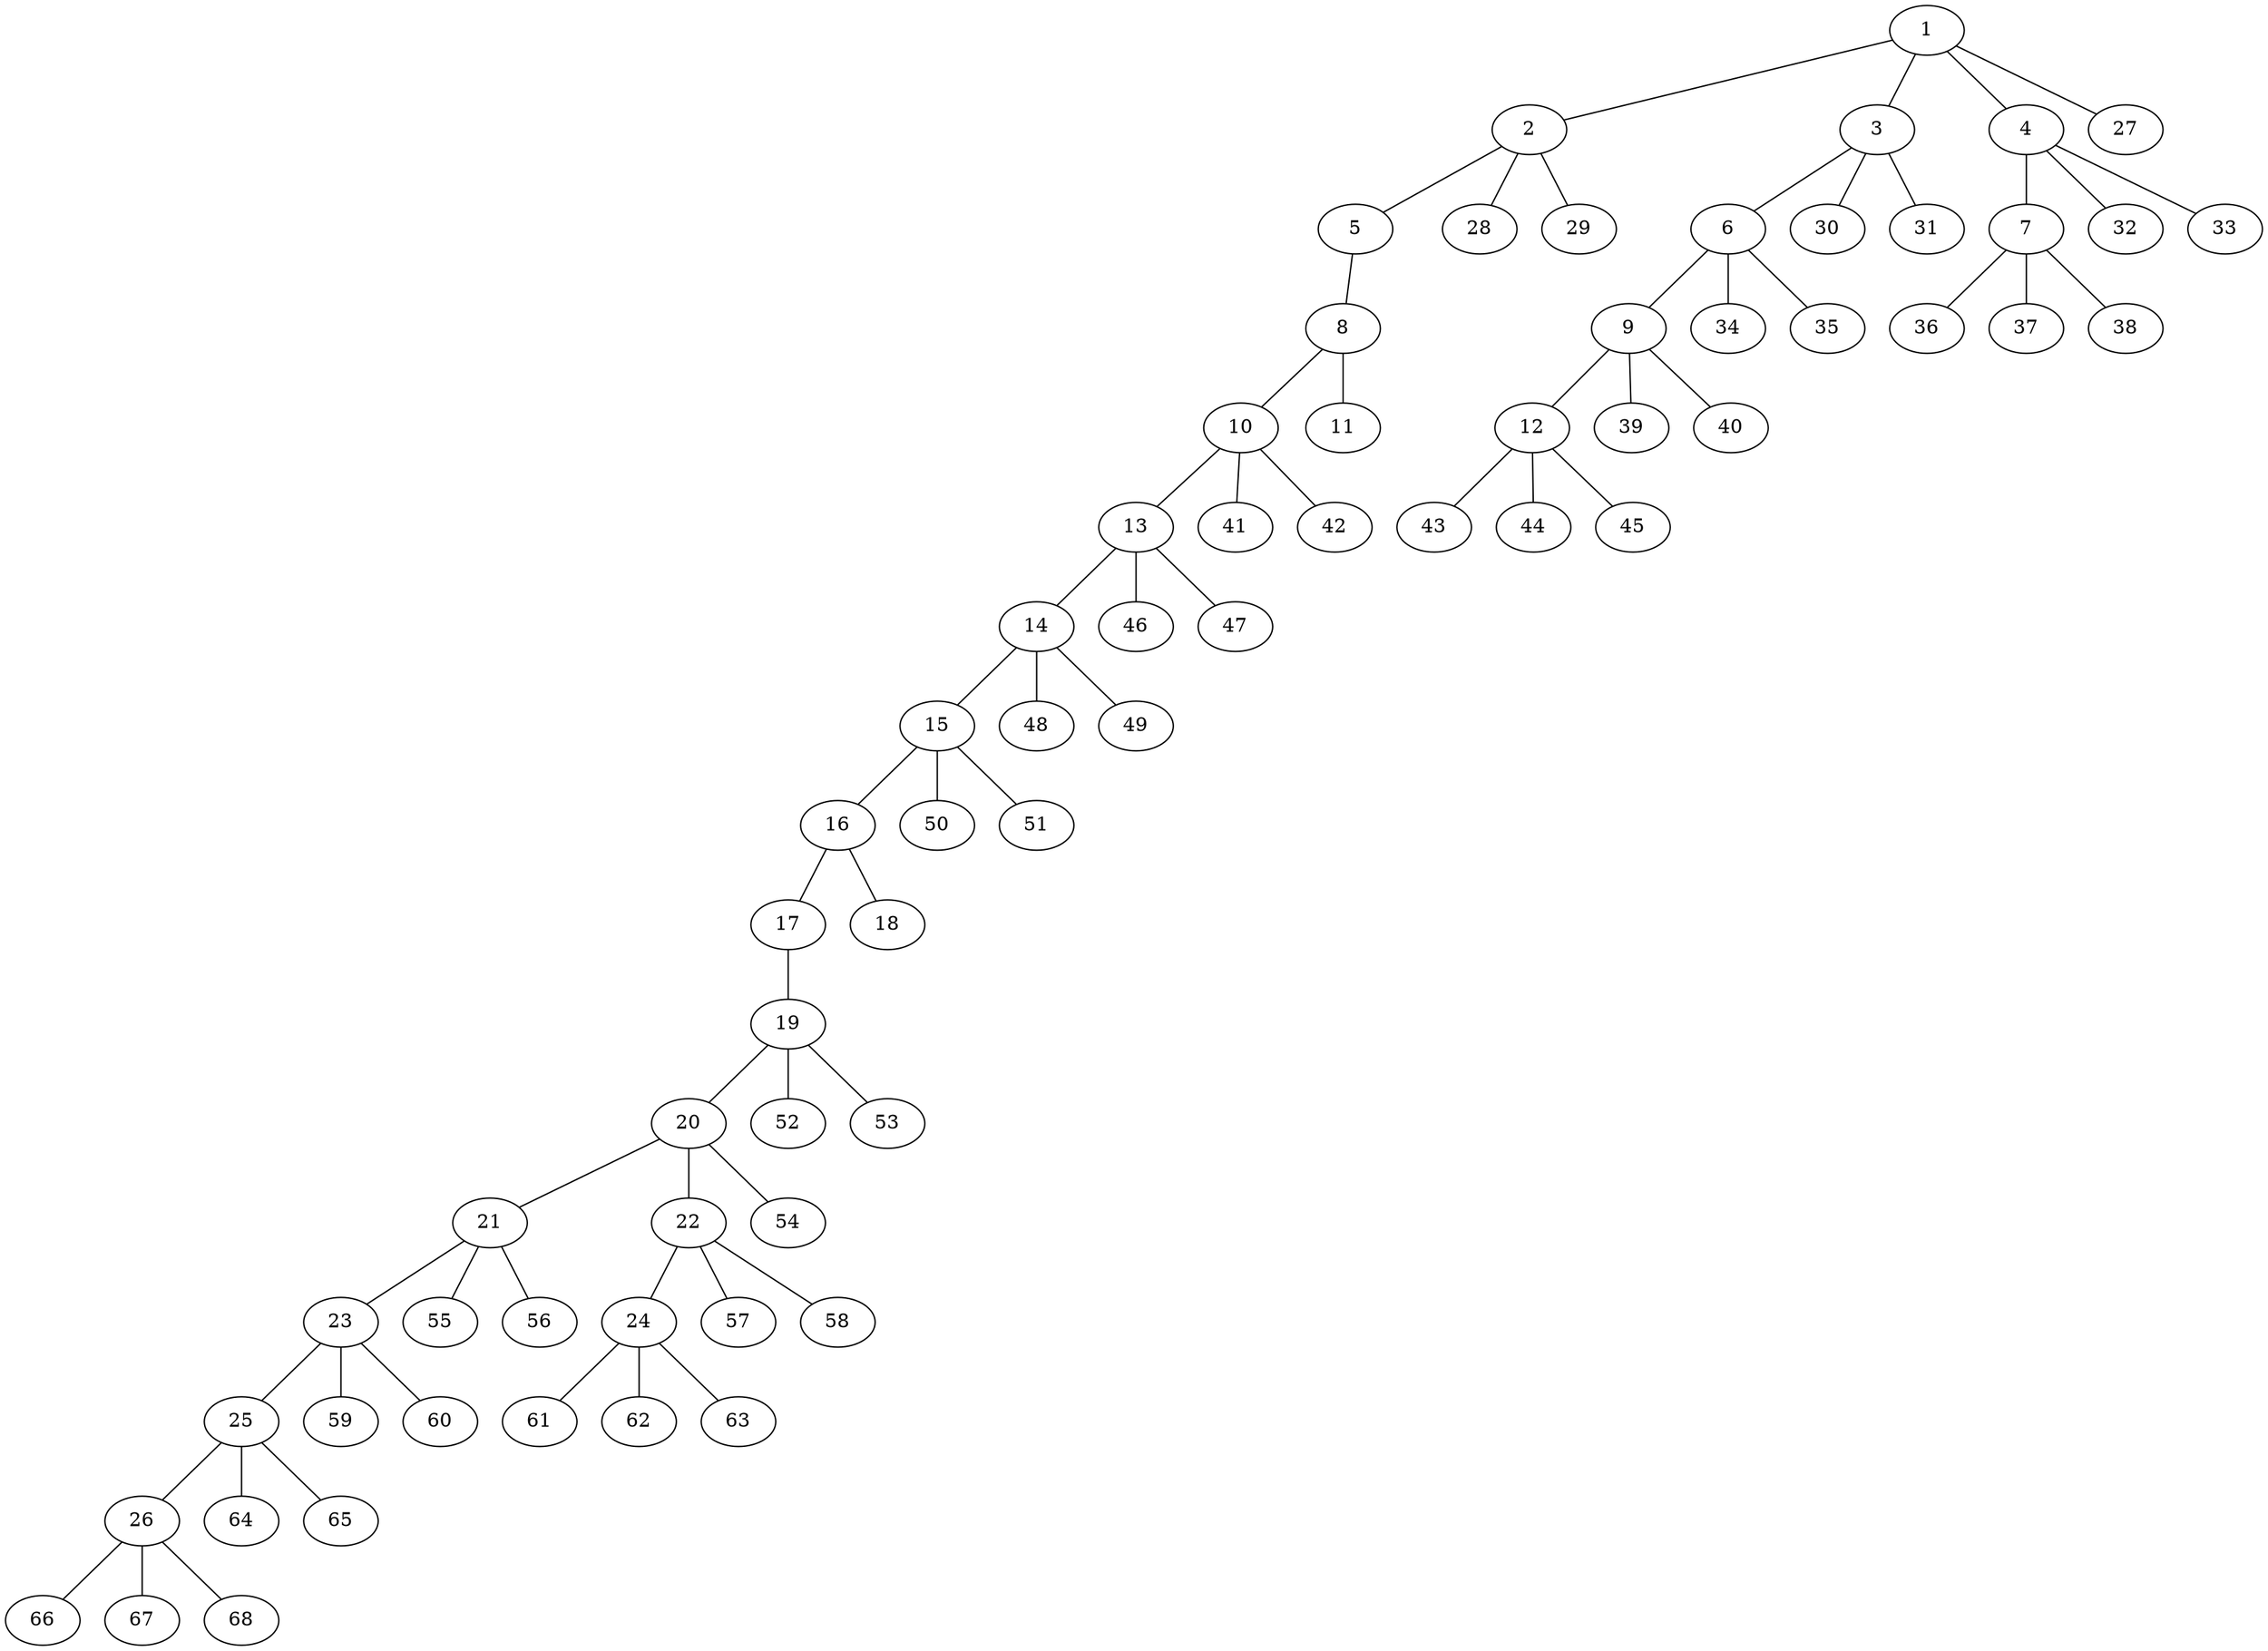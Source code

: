 graph molecule_1401 {
	1	 [chem=C];
	2	 [chem=C];
	1 -- 2	 [valence=1];
	3	 [chem=C];
	1 -- 3	 [valence=1];
	4	 [chem=C];
	1 -- 4	 [valence=1];
	27	 [chem=H];
	1 -- 27	 [valence=1];
	5	 [chem=O];
	2 -- 5	 [valence=1];
	28	 [chem=H];
	2 -- 28	 [valence=1];
	29	 [chem=H];
	2 -- 29	 [valence=1];
	6	 [chem=C];
	3 -- 6	 [valence=1];
	30	 [chem=H];
	3 -- 30	 [valence=1];
	31	 [chem=H];
	3 -- 31	 [valence=1];
	7	 [chem=C];
	4 -- 7	 [valence=1];
	32	 [chem=H];
	4 -- 32	 [valence=1];
	33	 [chem=H];
	4 -- 33	 [valence=1];
	8	 [chem=C];
	5 -- 8	 [valence=1];
	9	 [chem=C];
	6 -- 9	 [valence=1];
	34	 [chem=H];
	6 -- 34	 [valence=1];
	35	 [chem=H];
	6 -- 35	 [valence=1];
	36	 [chem=H];
	7 -- 36	 [valence=1];
	37	 [chem=H];
	7 -- 37	 [valence=1];
	38	 [chem=H];
	7 -- 38	 [valence=1];
	10	 [chem=C];
	8 -- 10	 [valence=1];
	11	 [chem=O];
	8 -- 11	 [valence=2];
	12	 [chem=C];
	9 -- 12	 [valence=1];
	39	 [chem=H];
	9 -- 39	 [valence=1];
	40	 [chem=H];
	9 -- 40	 [valence=1];
	13	 [chem=C];
	10 -- 13	 [valence=1];
	41	 [chem=H];
	10 -- 41	 [valence=1];
	42	 [chem=H];
	10 -- 42	 [valence=1];
	43	 [chem=H];
	12 -- 43	 [valence=1];
	44	 [chem=H];
	12 -- 44	 [valence=1];
	45	 [chem=H];
	12 -- 45	 [valence=1];
	14	 [chem=C];
	13 -- 14	 [valence=1];
	46	 [chem=H];
	13 -- 46	 [valence=1];
	47	 [chem=H];
	13 -- 47	 [valence=1];
	15	 [chem=C];
	14 -- 15	 [valence=1];
	48	 [chem=H];
	14 -- 48	 [valence=1];
	49	 [chem=H];
	14 -- 49	 [valence=1];
	16	 [chem=C];
	15 -- 16	 [valence=1];
	50	 [chem=H];
	15 -- 50	 [valence=1];
	51	 [chem=H];
	15 -- 51	 [valence=1];
	17	 [chem=O];
	16 -- 17	 [valence=1];
	18	 [chem=O];
	16 -- 18	 [valence=2];
	19	 [chem=C];
	17 -- 19	 [valence=1];
	20	 [chem=C];
	19 -- 20	 [valence=1];
	52	 [chem=H];
	19 -- 52	 [valence=1];
	53	 [chem=H];
	19 -- 53	 [valence=1];
	21	 [chem=C];
	20 -- 21	 [valence=1];
	22	 [chem=C];
	20 -- 22	 [valence=1];
	54	 [chem=H];
	20 -- 54	 [valence=1];
	23	 [chem=C];
	21 -- 23	 [valence=1];
	55	 [chem=H];
	21 -- 55	 [valence=1];
	56	 [chem=H];
	21 -- 56	 [valence=1];
	24	 [chem=C];
	22 -- 24	 [valence=1];
	57	 [chem=H];
	22 -- 57	 [valence=1];
	58	 [chem=H];
	22 -- 58	 [valence=1];
	25	 [chem=C];
	23 -- 25	 [valence=1];
	59	 [chem=H];
	23 -- 59	 [valence=1];
	60	 [chem=H];
	23 -- 60	 [valence=1];
	61	 [chem=H];
	24 -- 61	 [valence=1];
	62	 [chem=H];
	24 -- 62	 [valence=1];
	63	 [chem=H];
	24 -- 63	 [valence=1];
	26	 [chem=C];
	25 -- 26	 [valence=1];
	64	 [chem=H];
	25 -- 64	 [valence=1];
	65	 [chem=H];
	25 -- 65	 [valence=1];
	66	 [chem=H];
	26 -- 66	 [valence=1];
	67	 [chem=H];
	26 -- 67	 [valence=1];
	68	 [chem=H];
	26 -- 68	 [valence=1];
}
